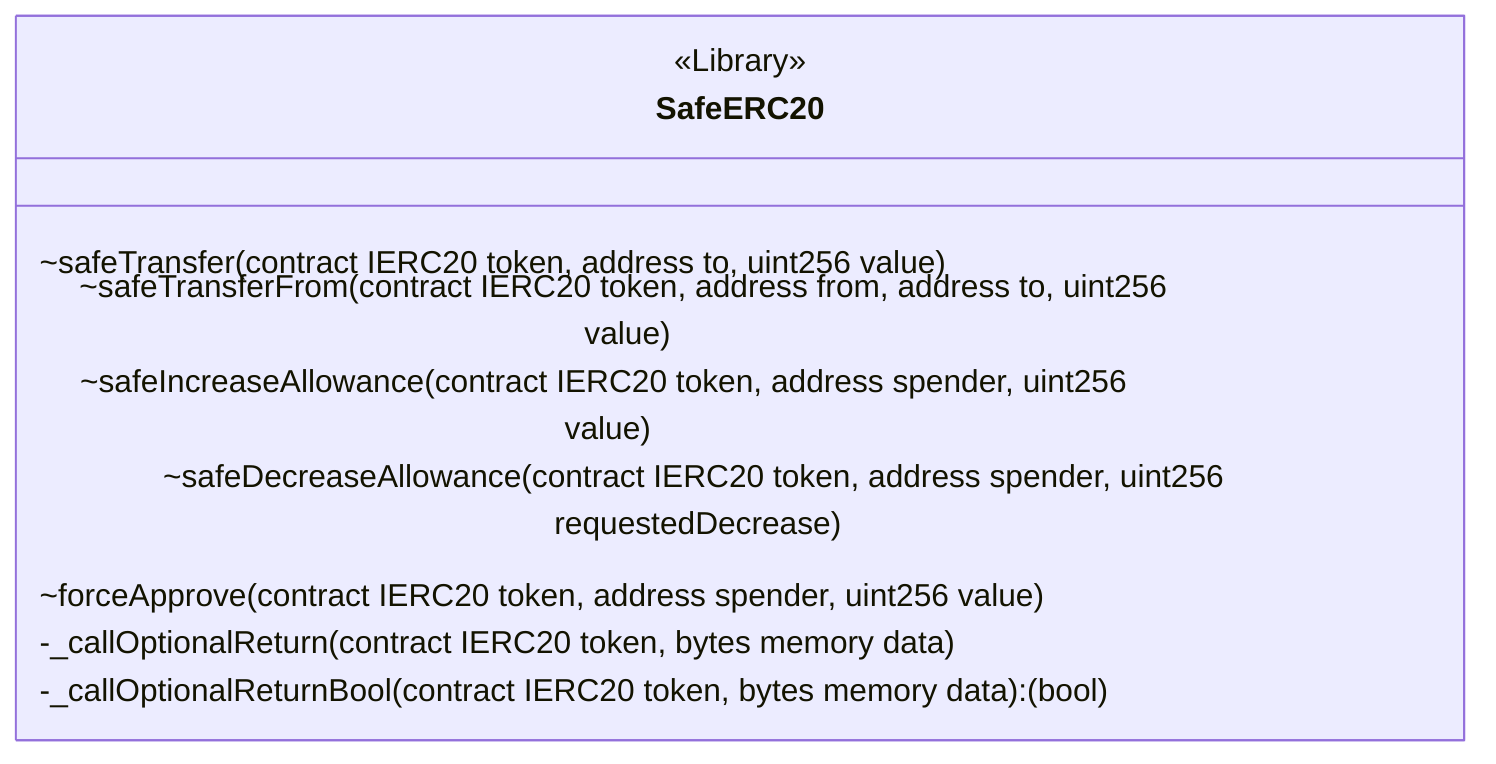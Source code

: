 classDiagram
  %% 751:5018:2
  class SafeERC20 {
    <<Library>>
    ~safeTransfer(contract IERC20 token, address to, uint256 value)
    ~safeTransferFrom(contract IERC20 token, address from, address to, uint256 value)
    ~safeIncreaseAllowance(contract IERC20 token, address spender, uint256 value)
    ~safeDecreaseAllowance(contract IERC20 token, address spender, uint256 requestedDecrease)
    ~forceApprove(contract IERC20 token, address spender, uint256 value)
    -_callOptionalReturn(contract IERC20 token, bytes memory data)
    -_callOptionalReturnBool(contract IERC20 token, bytes memory data): (bool)
  }